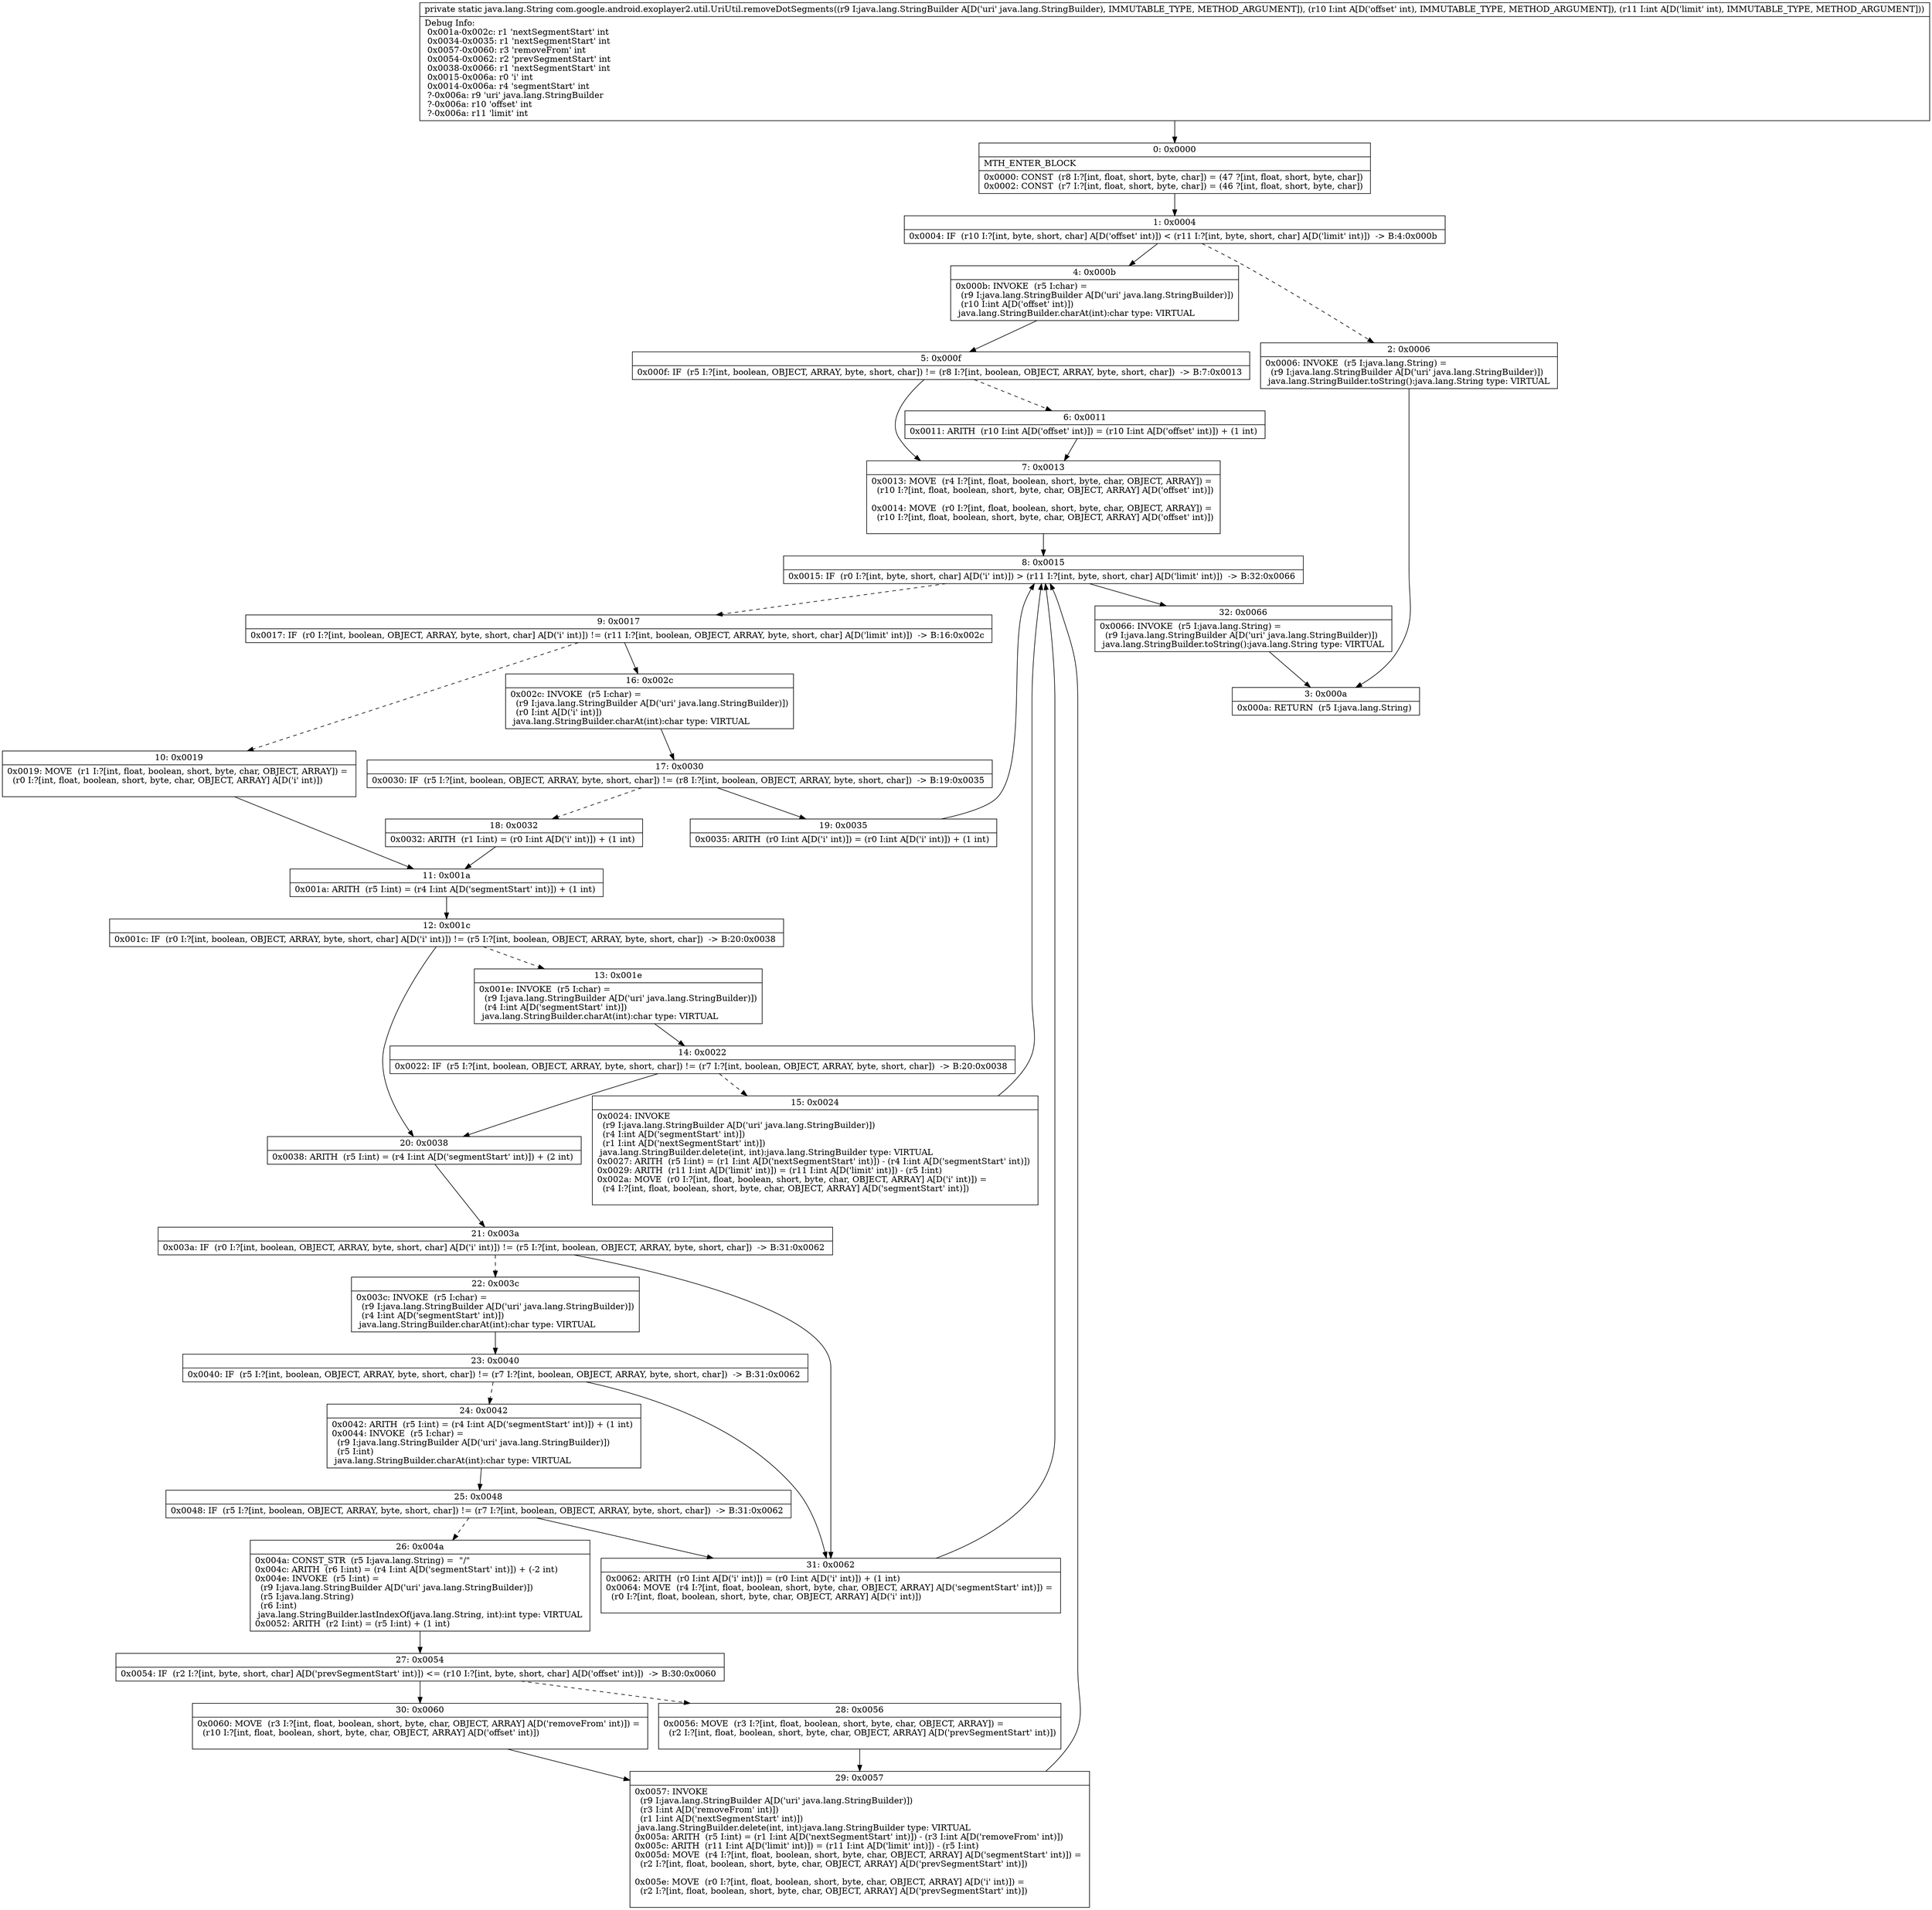 digraph "CFG forcom.google.android.exoplayer2.util.UriUtil.removeDotSegments(Ljava\/lang\/StringBuilder;II)Ljava\/lang\/String;" {
Node_0 [shape=record,label="{0\:\ 0x0000|MTH_ENTER_BLOCK\l|0x0000: CONST  (r8 I:?[int, float, short, byte, char]) = (47 ?[int, float, short, byte, char]) \l0x0002: CONST  (r7 I:?[int, float, short, byte, char]) = (46 ?[int, float, short, byte, char]) \l}"];
Node_1 [shape=record,label="{1\:\ 0x0004|0x0004: IF  (r10 I:?[int, byte, short, char] A[D('offset' int)]) \< (r11 I:?[int, byte, short, char] A[D('limit' int)])  \-\> B:4:0x000b \l}"];
Node_2 [shape=record,label="{2\:\ 0x0006|0x0006: INVOKE  (r5 I:java.lang.String) = \l  (r9 I:java.lang.StringBuilder A[D('uri' java.lang.StringBuilder)])\l java.lang.StringBuilder.toString():java.lang.String type: VIRTUAL \l}"];
Node_3 [shape=record,label="{3\:\ 0x000a|0x000a: RETURN  (r5 I:java.lang.String) \l}"];
Node_4 [shape=record,label="{4\:\ 0x000b|0x000b: INVOKE  (r5 I:char) = \l  (r9 I:java.lang.StringBuilder A[D('uri' java.lang.StringBuilder)])\l  (r10 I:int A[D('offset' int)])\l java.lang.StringBuilder.charAt(int):char type: VIRTUAL \l}"];
Node_5 [shape=record,label="{5\:\ 0x000f|0x000f: IF  (r5 I:?[int, boolean, OBJECT, ARRAY, byte, short, char]) != (r8 I:?[int, boolean, OBJECT, ARRAY, byte, short, char])  \-\> B:7:0x0013 \l}"];
Node_6 [shape=record,label="{6\:\ 0x0011|0x0011: ARITH  (r10 I:int A[D('offset' int)]) = (r10 I:int A[D('offset' int)]) + (1 int) \l}"];
Node_7 [shape=record,label="{7\:\ 0x0013|0x0013: MOVE  (r4 I:?[int, float, boolean, short, byte, char, OBJECT, ARRAY]) = \l  (r10 I:?[int, float, boolean, short, byte, char, OBJECT, ARRAY] A[D('offset' int)])\l \l0x0014: MOVE  (r0 I:?[int, float, boolean, short, byte, char, OBJECT, ARRAY]) = \l  (r10 I:?[int, float, boolean, short, byte, char, OBJECT, ARRAY] A[D('offset' int)])\l \l}"];
Node_8 [shape=record,label="{8\:\ 0x0015|0x0015: IF  (r0 I:?[int, byte, short, char] A[D('i' int)]) \> (r11 I:?[int, byte, short, char] A[D('limit' int)])  \-\> B:32:0x0066 \l}"];
Node_9 [shape=record,label="{9\:\ 0x0017|0x0017: IF  (r0 I:?[int, boolean, OBJECT, ARRAY, byte, short, char] A[D('i' int)]) != (r11 I:?[int, boolean, OBJECT, ARRAY, byte, short, char] A[D('limit' int)])  \-\> B:16:0x002c \l}"];
Node_10 [shape=record,label="{10\:\ 0x0019|0x0019: MOVE  (r1 I:?[int, float, boolean, short, byte, char, OBJECT, ARRAY]) = \l  (r0 I:?[int, float, boolean, short, byte, char, OBJECT, ARRAY] A[D('i' int)])\l \l}"];
Node_11 [shape=record,label="{11\:\ 0x001a|0x001a: ARITH  (r5 I:int) = (r4 I:int A[D('segmentStart' int)]) + (1 int) \l}"];
Node_12 [shape=record,label="{12\:\ 0x001c|0x001c: IF  (r0 I:?[int, boolean, OBJECT, ARRAY, byte, short, char] A[D('i' int)]) != (r5 I:?[int, boolean, OBJECT, ARRAY, byte, short, char])  \-\> B:20:0x0038 \l}"];
Node_13 [shape=record,label="{13\:\ 0x001e|0x001e: INVOKE  (r5 I:char) = \l  (r9 I:java.lang.StringBuilder A[D('uri' java.lang.StringBuilder)])\l  (r4 I:int A[D('segmentStart' int)])\l java.lang.StringBuilder.charAt(int):char type: VIRTUAL \l}"];
Node_14 [shape=record,label="{14\:\ 0x0022|0x0022: IF  (r5 I:?[int, boolean, OBJECT, ARRAY, byte, short, char]) != (r7 I:?[int, boolean, OBJECT, ARRAY, byte, short, char])  \-\> B:20:0x0038 \l}"];
Node_15 [shape=record,label="{15\:\ 0x0024|0x0024: INVOKE  \l  (r9 I:java.lang.StringBuilder A[D('uri' java.lang.StringBuilder)])\l  (r4 I:int A[D('segmentStart' int)])\l  (r1 I:int A[D('nextSegmentStart' int)])\l java.lang.StringBuilder.delete(int, int):java.lang.StringBuilder type: VIRTUAL \l0x0027: ARITH  (r5 I:int) = (r1 I:int A[D('nextSegmentStart' int)]) \- (r4 I:int A[D('segmentStart' int)]) \l0x0029: ARITH  (r11 I:int A[D('limit' int)]) = (r11 I:int A[D('limit' int)]) \- (r5 I:int) \l0x002a: MOVE  (r0 I:?[int, float, boolean, short, byte, char, OBJECT, ARRAY] A[D('i' int)]) = \l  (r4 I:?[int, float, boolean, short, byte, char, OBJECT, ARRAY] A[D('segmentStart' int)])\l \l}"];
Node_16 [shape=record,label="{16\:\ 0x002c|0x002c: INVOKE  (r5 I:char) = \l  (r9 I:java.lang.StringBuilder A[D('uri' java.lang.StringBuilder)])\l  (r0 I:int A[D('i' int)])\l java.lang.StringBuilder.charAt(int):char type: VIRTUAL \l}"];
Node_17 [shape=record,label="{17\:\ 0x0030|0x0030: IF  (r5 I:?[int, boolean, OBJECT, ARRAY, byte, short, char]) != (r8 I:?[int, boolean, OBJECT, ARRAY, byte, short, char])  \-\> B:19:0x0035 \l}"];
Node_18 [shape=record,label="{18\:\ 0x0032|0x0032: ARITH  (r1 I:int) = (r0 I:int A[D('i' int)]) + (1 int) \l}"];
Node_19 [shape=record,label="{19\:\ 0x0035|0x0035: ARITH  (r0 I:int A[D('i' int)]) = (r0 I:int A[D('i' int)]) + (1 int) \l}"];
Node_20 [shape=record,label="{20\:\ 0x0038|0x0038: ARITH  (r5 I:int) = (r4 I:int A[D('segmentStart' int)]) + (2 int) \l}"];
Node_21 [shape=record,label="{21\:\ 0x003a|0x003a: IF  (r0 I:?[int, boolean, OBJECT, ARRAY, byte, short, char] A[D('i' int)]) != (r5 I:?[int, boolean, OBJECT, ARRAY, byte, short, char])  \-\> B:31:0x0062 \l}"];
Node_22 [shape=record,label="{22\:\ 0x003c|0x003c: INVOKE  (r5 I:char) = \l  (r9 I:java.lang.StringBuilder A[D('uri' java.lang.StringBuilder)])\l  (r4 I:int A[D('segmentStart' int)])\l java.lang.StringBuilder.charAt(int):char type: VIRTUAL \l}"];
Node_23 [shape=record,label="{23\:\ 0x0040|0x0040: IF  (r5 I:?[int, boolean, OBJECT, ARRAY, byte, short, char]) != (r7 I:?[int, boolean, OBJECT, ARRAY, byte, short, char])  \-\> B:31:0x0062 \l}"];
Node_24 [shape=record,label="{24\:\ 0x0042|0x0042: ARITH  (r5 I:int) = (r4 I:int A[D('segmentStart' int)]) + (1 int) \l0x0044: INVOKE  (r5 I:char) = \l  (r9 I:java.lang.StringBuilder A[D('uri' java.lang.StringBuilder)])\l  (r5 I:int)\l java.lang.StringBuilder.charAt(int):char type: VIRTUAL \l}"];
Node_25 [shape=record,label="{25\:\ 0x0048|0x0048: IF  (r5 I:?[int, boolean, OBJECT, ARRAY, byte, short, char]) != (r7 I:?[int, boolean, OBJECT, ARRAY, byte, short, char])  \-\> B:31:0x0062 \l}"];
Node_26 [shape=record,label="{26\:\ 0x004a|0x004a: CONST_STR  (r5 I:java.lang.String) =  \"\/\" \l0x004c: ARITH  (r6 I:int) = (r4 I:int A[D('segmentStart' int)]) + (\-2 int) \l0x004e: INVOKE  (r5 I:int) = \l  (r9 I:java.lang.StringBuilder A[D('uri' java.lang.StringBuilder)])\l  (r5 I:java.lang.String)\l  (r6 I:int)\l java.lang.StringBuilder.lastIndexOf(java.lang.String, int):int type: VIRTUAL \l0x0052: ARITH  (r2 I:int) = (r5 I:int) + (1 int) \l}"];
Node_27 [shape=record,label="{27\:\ 0x0054|0x0054: IF  (r2 I:?[int, byte, short, char] A[D('prevSegmentStart' int)]) \<= (r10 I:?[int, byte, short, char] A[D('offset' int)])  \-\> B:30:0x0060 \l}"];
Node_28 [shape=record,label="{28\:\ 0x0056|0x0056: MOVE  (r3 I:?[int, float, boolean, short, byte, char, OBJECT, ARRAY]) = \l  (r2 I:?[int, float, boolean, short, byte, char, OBJECT, ARRAY] A[D('prevSegmentStart' int)])\l \l}"];
Node_29 [shape=record,label="{29\:\ 0x0057|0x0057: INVOKE  \l  (r9 I:java.lang.StringBuilder A[D('uri' java.lang.StringBuilder)])\l  (r3 I:int A[D('removeFrom' int)])\l  (r1 I:int A[D('nextSegmentStart' int)])\l java.lang.StringBuilder.delete(int, int):java.lang.StringBuilder type: VIRTUAL \l0x005a: ARITH  (r5 I:int) = (r1 I:int A[D('nextSegmentStart' int)]) \- (r3 I:int A[D('removeFrom' int)]) \l0x005c: ARITH  (r11 I:int A[D('limit' int)]) = (r11 I:int A[D('limit' int)]) \- (r5 I:int) \l0x005d: MOVE  (r4 I:?[int, float, boolean, short, byte, char, OBJECT, ARRAY] A[D('segmentStart' int)]) = \l  (r2 I:?[int, float, boolean, short, byte, char, OBJECT, ARRAY] A[D('prevSegmentStart' int)])\l \l0x005e: MOVE  (r0 I:?[int, float, boolean, short, byte, char, OBJECT, ARRAY] A[D('i' int)]) = \l  (r2 I:?[int, float, boolean, short, byte, char, OBJECT, ARRAY] A[D('prevSegmentStart' int)])\l \l}"];
Node_30 [shape=record,label="{30\:\ 0x0060|0x0060: MOVE  (r3 I:?[int, float, boolean, short, byte, char, OBJECT, ARRAY] A[D('removeFrom' int)]) = \l  (r10 I:?[int, float, boolean, short, byte, char, OBJECT, ARRAY] A[D('offset' int)])\l \l}"];
Node_31 [shape=record,label="{31\:\ 0x0062|0x0062: ARITH  (r0 I:int A[D('i' int)]) = (r0 I:int A[D('i' int)]) + (1 int) \l0x0064: MOVE  (r4 I:?[int, float, boolean, short, byte, char, OBJECT, ARRAY] A[D('segmentStart' int)]) = \l  (r0 I:?[int, float, boolean, short, byte, char, OBJECT, ARRAY] A[D('i' int)])\l \l}"];
Node_32 [shape=record,label="{32\:\ 0x0066|0x0066: INVOKE  (r5 I:java.lang.String) = \l  (r9 I:java.lang.StringBuilder A[D('uri' java.lang.StringBuilder)])\l java.lang.StringBuilder.toString():java.lang.String type: VIRTUAL \l}"];
MethodNode[shape=record,label="{private static java.lang.String com.google.android.exoplayer2.util.UriUtil.removeDotSegments((r9 I:java.lang.StringBuilder A[D('uri' java.lang.StringBuilder), IMMUTABLE_TYPE, METHOD_ARGUMENT]), (r10 I:int A[D('offset' int), IMMUTABLE_TYPE, METHOD_ARGUMENT]), (r11 I:int A[D('limit' int), IMMUTABLE_TYPE, METHOD_ARGUMENT]))  | Debug Info:\l  0x001a\-0x002c: r1 'nextSegmentStart' int\l  0x0034\-0x0035: r1 'nextSegmentStart' int\l  0x0057\-0x0060: r3 'removeFrom' int\l  0x0054\-0x0062: r2 'prevSegmentStart' int\l  0x0038\-0x0066: r1 'nextSegmentStart' int\l  0x0015\-0x006a: r0 'i' int\l  0x0014\-0x006a: r4 'segmentStart' int\l  ?\-0x006a: r9 'uri' java.lang.StringBuilder\l  ?\-0x006a: r10 'offset' int\l  ?\-0x006a: r11 'limit' int\l}"];
MethodNode -> Node_0;
Node_0 -> Node_1;
Node_1 -> Node_2[style=dashed];
Node_1 -> Node_4;
Node_2 -> Node_3;
Node_4 -> Node_5;
Node_5 -> Node_6[style=dashed];
Node_5 -> Node_7;
Node_6 -> Node_7;
Node_7 -> Node_8;
Node_8 -> Node_9[style=dashed];
Node_8 -> Node_32;
Node_9 -> Node_10[style=dashed];
Node_9 -> Node_16;
Node_10 -> Node_11;
Node_11 -> Node_12;
Node_12 -> Node_13[style=dashed];
Node_12 -> Node_20;
Node_13 -> Node_14;
Node_14 -> Node_15[style=dashed];
Node_14 -> Node_20;
Node_15 -> Node_8;
Node_16 -> Node_17;
Node_17 -> Node_18[style=dashed];
Node_17 -> Node_19;
Node_18 -> Node_11;
Node_19 -> Node_8;
Node_20 -> Node_21;
Node_21 -> Node_22[style=dashed];
Node_21 -> Node_31;
Node_22 -> Node_23;
Node_23 -> Node_24[style=dashed];
Node_23 -> Node_31;
Node_24 -> Node_25;
Node_25 -> Node_26[style=dashed];
Node_25 -> Node_31;
Node_26 -> Node_27;
Node_27 -> Node_28[style=dashed];
Node_27 -> Node_30;
Node_28 -> Node_29;
Node_29 -> Node_8;
Node_30 -> Node_29;
Node_31 -> Node_8;
Node_32 -> Node_3;
}

